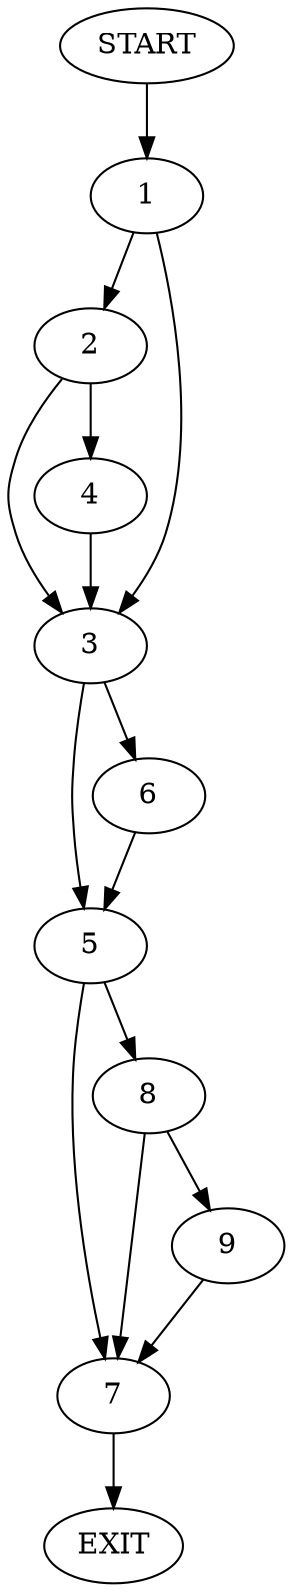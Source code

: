 digraph {
0 [label="START"]
10 [label="EXIT"]
0 -> 1
1 -> 2
1 -> 3
2 -> 4
2 -> 3
3 -> 5
3 -> 6
4 -> 3
6 -> 5
5 -> 7
5 -> 8
8 -> 7
8 -> 9
7 -> 10
9 -> 7
}
